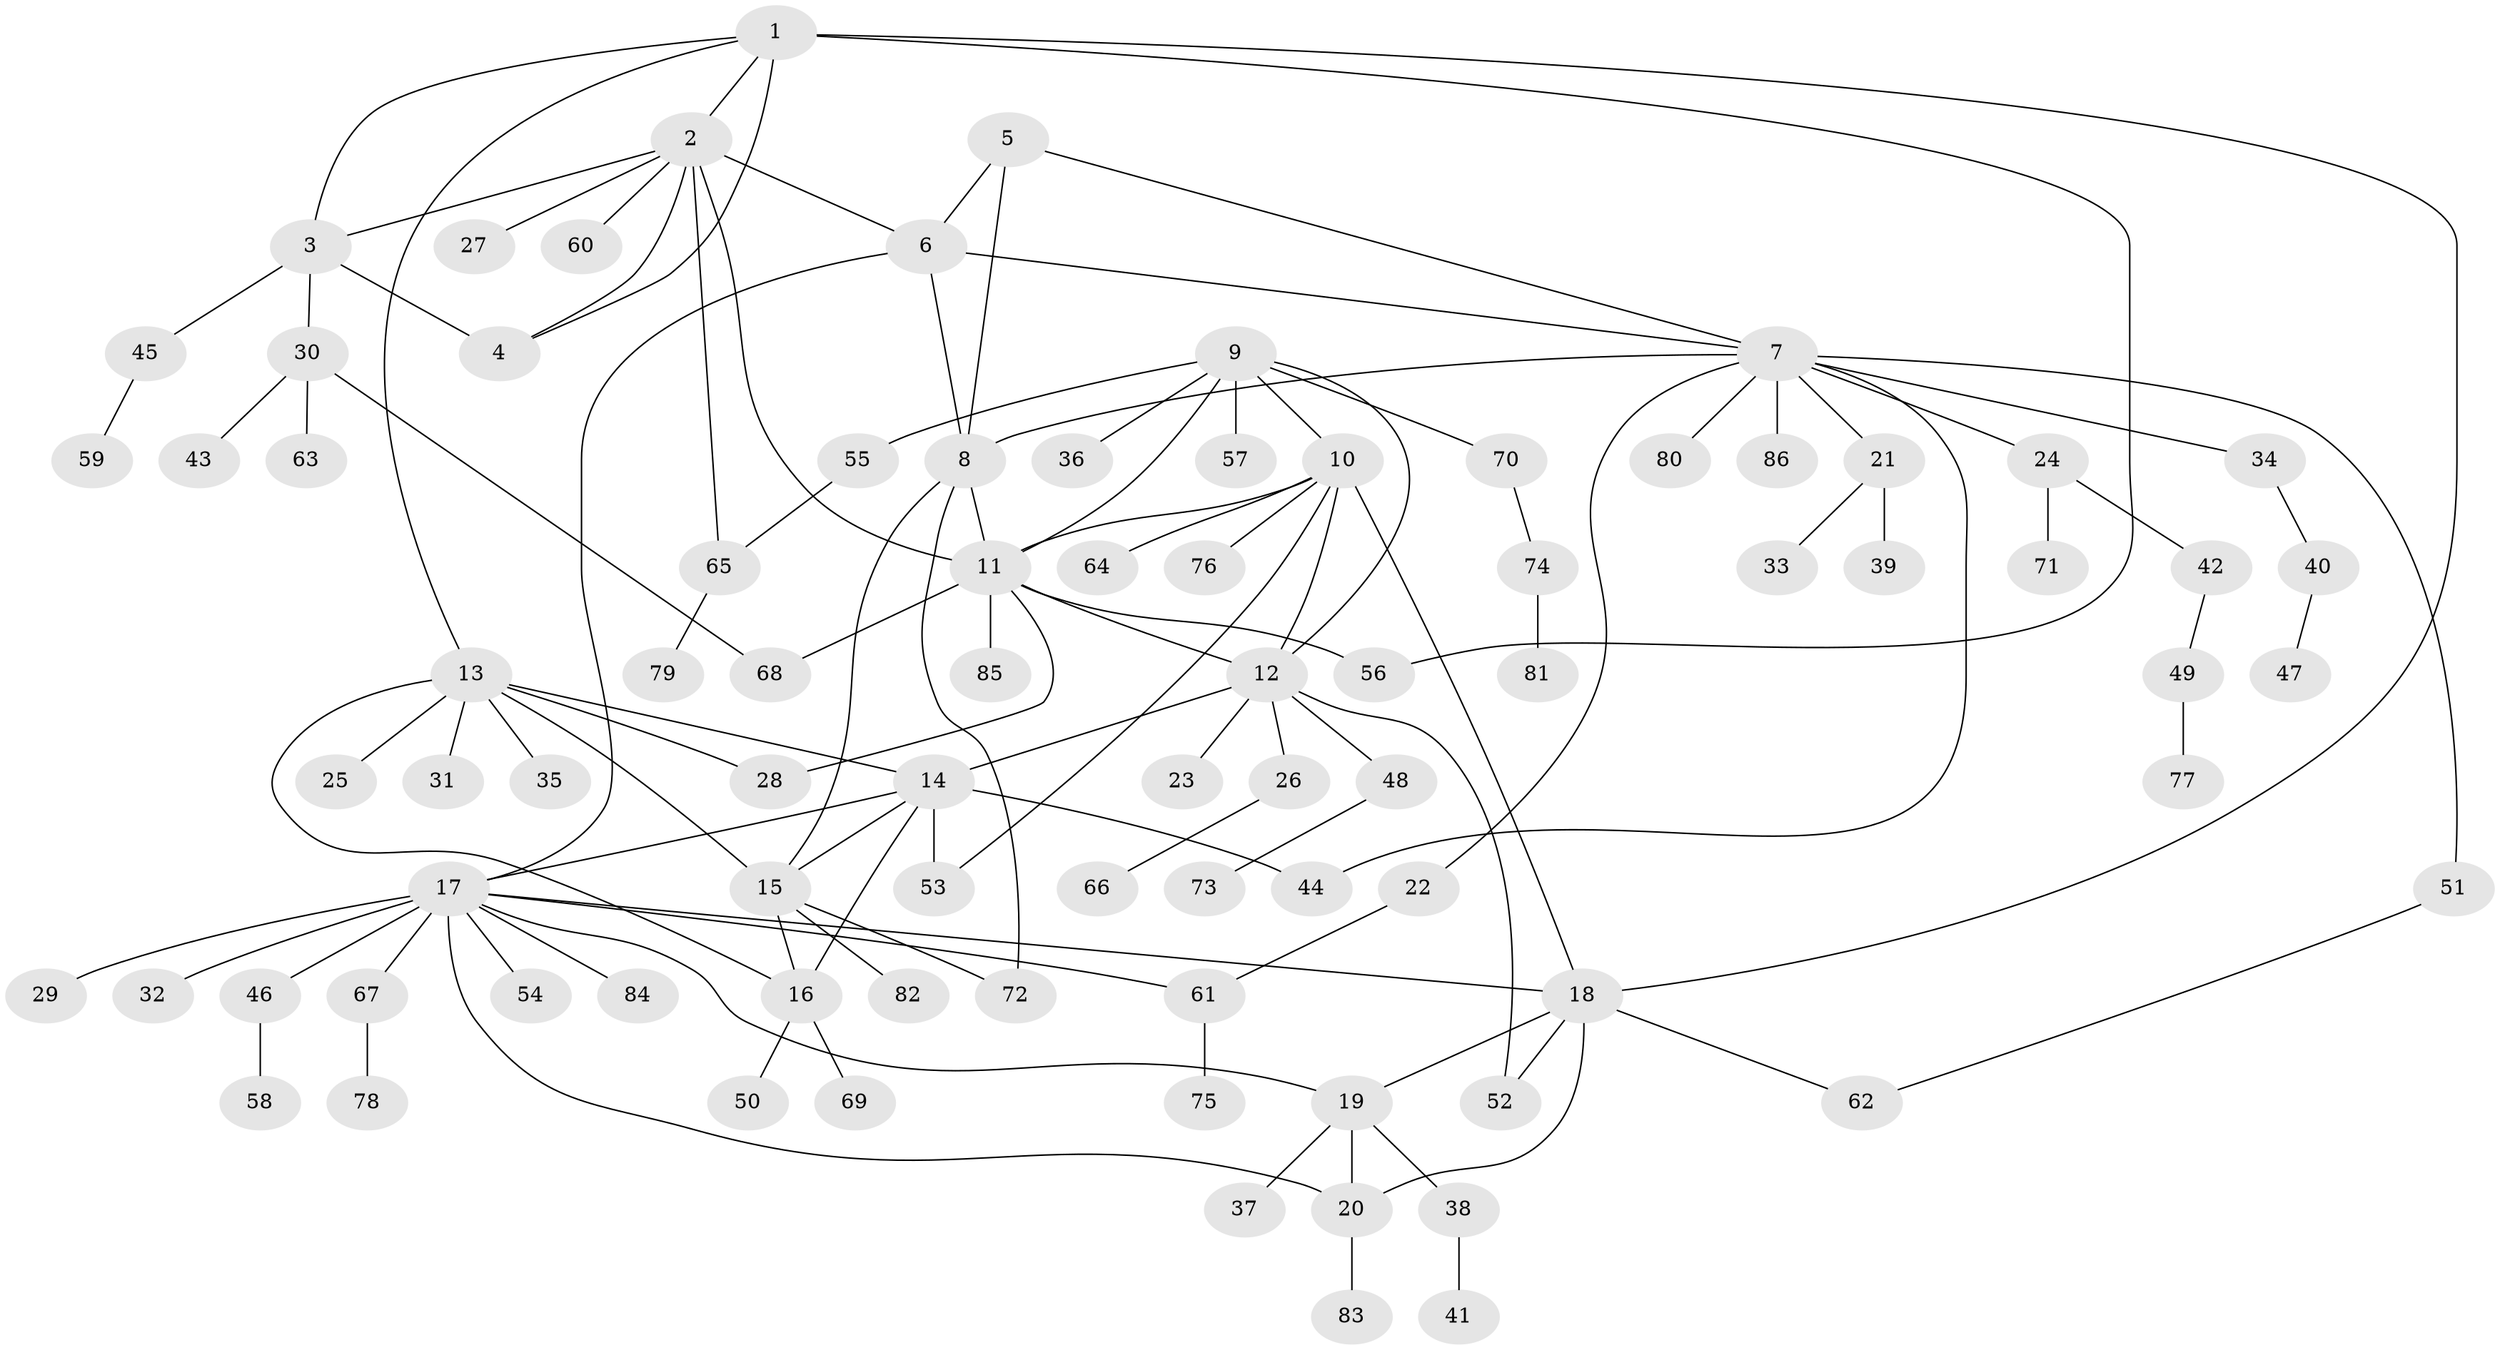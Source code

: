 // Generated by graph-tools (version 1.1) at 2025/02/03/09/25 03:02:40]
// undirected, 86 vertices, 116 edges
graph export_dot {
graph [start="1"]
  node [color=gray90,style=filled];
  1;
  2;
  3;
  4;
  5;
  6;
  7;
  8;
  9;
  10;
  11;
  12;
  13;
  14;
  15;
  16;
  17;
  18;
  19;
  20;
  21;
  22;
  23;
  24;
  25;
  26;
  27;
  28;
  29;
  30;
  31;
  32;
  33;
  34;
  35;
  36;
  37;
  38;
  39;
  40;
  41;
  42;
  43;
  44;
  45;
  46;
  47;
  48;
  49;
  50;
  51;
  52;
  53;
  54;
  55;
  56;
  57;
  58;
  59;
  60;
  61;
  62;
  63;
  64;
  65;
  66;
  67;
  68;
  69;
  70;
  71;
  72;
  73;
  74;
  75;
  76;
  77;
  78;
  79;
  80;
  81;
  82;
  83;
  84;
  85;
  86;
  1 -- 2;
  1 -- 3;
  1 -- 4;
  1 -- 13;
  1 -- 18;
  1 -- 56;
  2 -- 3;
  2 -- 4;
  2 -- 6;
  2 -- 11;
  2 -- 27;
  2 -- 60;
  2 -- 65;
  3 -- 4;
  3 -- 30;
  3 -- 45;
  5 -- 6;
  5 -- 7;
  5 -- 8;
  6 -- 7;
  6 -- 8;
  6 -- 17;
  7 -- 8;
  7 -- 21;
  7 -- 22;
  7 -- 24;
  7 -- 34;
  7 -- 44;
  7 -- 51;
  7 -- 80;
  7 -- 86;
  8 -- 11;
  8 -- 15;
  8 -- 72;
  9 -- 10;
  9 -- 11;
  9 -- 12;
  9 -- 36;
  9 -- 55;
  9 -- 57;
  9 -- 70;
  10 -- 11;
  10 -- 12;
  10 -- 18;
  10 -- 53;
  10 -- 64;
  10 -- 76;
  11 -- 12;
  11 -- 28;
  11 -- 56;
  11 -- 68;
  11 -- 85;
  12 -- 14;
  12 -- 23;
  12 -- 26;
  12 -- 48;
  12 -- 52;
  13 -- 14;
  13 -- 15;
  13 -- 16;
  13 -- 25;
  13 -- 28;
  13 -- 31;
  13 -- 35;
  14 -- 15;
  14 -- 16;
  14 -- 17;
  14 -- 44;
  14 -- 53;
  15 -- 16;
  15 -- 72;
  15 -- 82;
  16 -- 50;
  16 -- 69;
  17 -- 18;
  17 -- 19;
  17 -- 20;
  17 -- 29;
  17 -- 32;
  17 -- 46;
  17 -- 54;
  17 -- 61;
  17 -- 67;
  17 -- 84;
  18 -- 19;
  18 -- 20;
  18 -- 52;
  18 -- 62;
  19 -- 20;
  19 -- 37;
  19 -- 38;
  20 -- 83;
  21 -- 33;
  21 -- 39;
  22 -- 61;
  24 -- 42;
  24 -- 71;
  26 -- 66;
  30 -- 43;
  30 -- 63;
  30 -- 68;
  34 -- 40;
  38 -- 41;
  40 -- 47;
  42 -- 49;
  45 -- 59;
  46 -- 58;
  48 -- 73;
  49 -- 77;
  51 -- 62;
  55 -- 65;
  61 -- 75;
  65 -- 79;
  67 -- 78;
  70 -- 74;
  74 -- 81;
}

